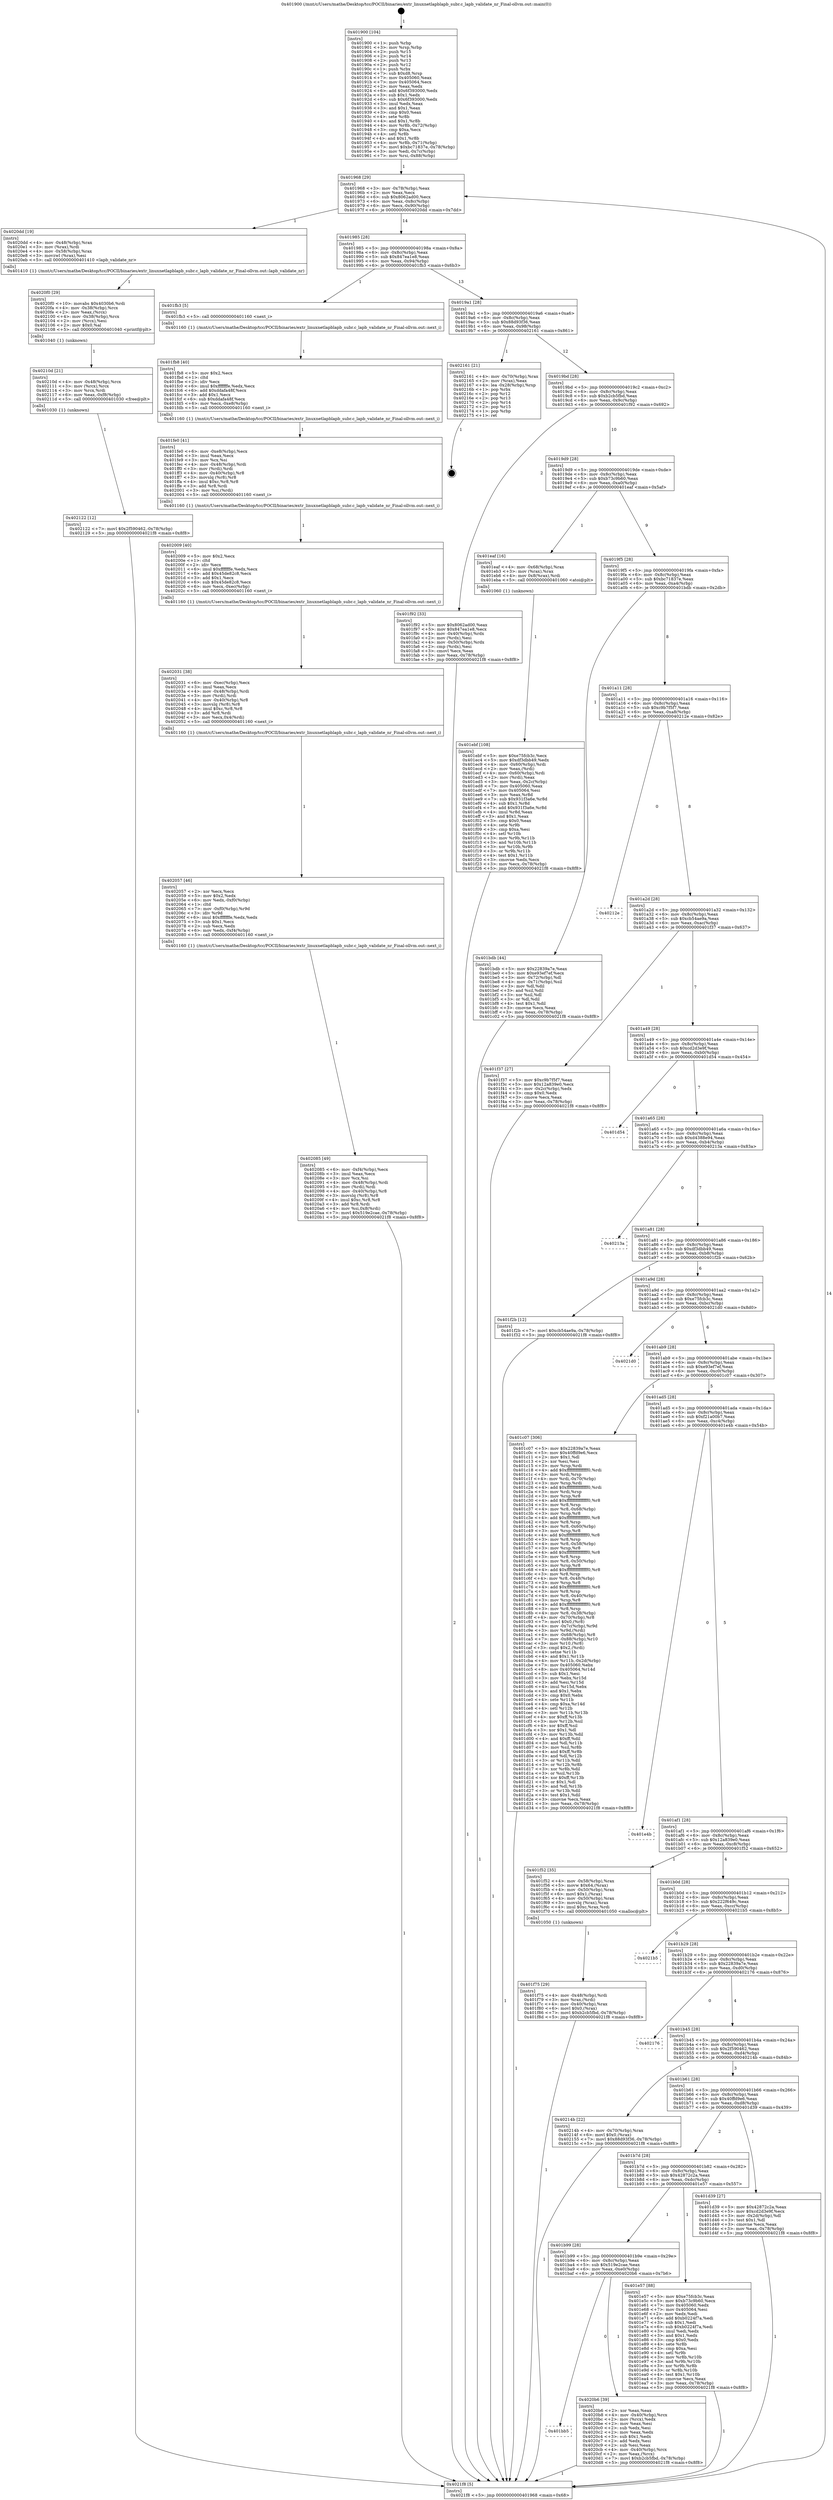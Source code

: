digraph "0x401900" {
  label = "0x401900 (/mnt/c/Users/mathe/Desktop/tcc/POCII/binaries/extr_linuxnetlapblapb_subr.c_lapb_validate_nr_Final-ollvm.out::main(0))"
  labelloc = "t"
  node[shape=record]

  Entry [label="",width=0.3,height=0.3,shape=circle,fillcolor=black,style=filled]
  "0x401968" [label="{
     0x401968 [29]\l
     | [instrs]\l
     &nbsp;&nbsp;0x401968 \<+3\>: mov -0x78(%rbp),%eax\l
     &nbsp;&nbsp;0x40196b \<+2\>: mov %eax,%ecx\l
     &nbsp;&nbsp;0x40196d \<+6\>: sub $0x8062ad00,%ecx\l
     &nbsp;&nbsp;0x401973 \<+6\>: mov %eax,-0x8c(%rbp)\l
     &nbsp;&nbsp;0x401979 \<+6\>: mov %ecx,-0x90(%rbp)\l
     &nbsp;&nbsp;0x40197f \<+6\>: je 00000000004020dd \<main+0x7dd\>\l
  }"]
  "0x4020dd" [label="{
     0x4020dd [19]\l
     | [instrs]\l
     &nbsp;&nbsp;0x4020dd \<+4\>: mov -0x48(%rbp),%rax\l
     &nbsp;&nbsp;0x4020e1 \<+3\>: mov (%rax),%rdi\l
     &nbsp;&nbsp;0x4020e4 \<+4\>: mov -0x58(%rbp),%rax\l
     &nbsp;&nbsp;0x4020e8 \<+3\>: movzwl (%rax),%esi\l
     &nbsp;&nbsp;0x4020eb \<+5\>: call 0000000000401410 \<lapb_validate_nr\>\l
     | [calls]\l
     &nbsp;&nbsp;0x401410 \{1\} (/mnt/c/Users/mathe/Desktop/tcc/POCII/binaries/extr_linuxnetlapblapb_subr.c_lapb_validate_nr_Final-ollvm.out::lapb_validate_nr)\l
  }"]
  "0x401985" [label="{
     0x401985 [28]\l
     | [instrs]\l
     &nbsp;&nbsp;0x401985 \<+5\>: jmp 000000000040198a \<main+0x8a\>\l
     &nbsp;&nbsp;0x40198a \<+6\>: mov -0x8c(%rbp),%eax\l
     &nbsp;&nbsp;0x401990 \<+5\>: sub $0x847ea1e8,%eax\l
     &nbsp;&nbsp;0x401995 \<+6\>: mov %eax,-0x94(%rbp)\l
     &nbsp;&nbsp;0x40199b \<+6\>: je 0000000000401fb3 \<main+0x6b3\>\l
  }"]
  Exit [label="",width=0.3,height=0.3,shape=circle,fillcolor=black,style=filled,peripheries=2]
  "0x401fb3" [label="{
     0x401fb3 [5]\l
     | [instrs]\l
     &nbsp;&nbsp;0x401fb3 \<+5\>: call 0000000000401160 \<next_i\>\l
     | [calls]\l
     &nbsp;&nbsp;0x401160 \{1\} (/mnt/c/Users/mathe/Desktop/tcc/POCII/binaries/extr_linuxnetlapblapb_subr.c_lapb_validate_nr_Final-ollvm.out::next_i)\l
  }"]
  "0x4019a1" [label="{
     0x4019a1 [28]\l
     | [instrs]\l
     &nbsp;&nbsp;0x4019a1 \<+5\>: jmp 00000000004019a6 \<main+0xa6\>\l
     &nbsp;&nbsp;0x4019a6 \<+6\>: mov -0x8c(%rbp),%eax\l
     &nbsp;&nbsp;0x4019ac \<+5\>: sub $0x88d93f36,%eax\l
     &nbsp;&nbsp;0x4019b1 \<+6\>: mov %eax,-0x98(%rbp)\l
     &nbsp;&nbsp;0x4019b7 \<+6\>: je 0000000000402161 \<main+0x861\>\l
  }"]
  "0x402122" [label="{
     0x402122 [12]\l
     | [instrs]\l
     &nbsp;&nbsp;0x402122 \<+7\>: movl $0x2f590462,-0x78(%rbp)\l
     &nbsp;&nbsp;0x402129 \<+5\>: jmp 00000000004021f8 \<main+0x8f8\>\l
  }"]
  "0x402161" [label="{
     0x402161 [21]\l
     | [instrs]\l
     &nbsp;&nbsp;0x402161 \<+4\>: mov -0x70(%rbp),%rax\l
     &nbsp;&nbsp;0x402165 \<+2\>: mov (%rax),%eax\l
     &nbsp;&nbsp;0x402167 \<+4\>: lea -0x28(%rbp),%rsp\l
     &nbsp;&nbsp;0x40216b \<+1\>: pop %rbx\l
     &nbsp;&nbsp;0x40216c \<+2\>: pop %r12\l
     &nbsp;&nbsp;0x40216e \<+2\>: pop %r13\l
     &nbsp;&nbsp;0x402170 \<+2\>: pop %r14\l
     &nbsp;&nbsp;0x402172 \<+2\>: pop %r15\l
     &nbsp;&nbsp;0x402174 \<+1\>: pop %rbp\l
     &nbsp;&nbsp;0x402175 \<+1\>: ret\l
  }"]
  "0x4019bd" [label="{
     0x4019bd [28]\l
     | [instrs]\l
     &nbsp;&nbsp;0x4019bd \<+5\>: jmp 00000000004019c2 \<main+0xc2\>\l
     &nbsp;&nbsp;0x4019c2 \<+6\>: mov -0x8c(%rbp),%eax\l
     &nbsp;&nbsp;0x4019c8 \<+5\>: sub $0xb2cb5fbd,%eax\l
     &nbsp;&nbsp;0x4019cd \<+6\>: mov %eax,-0x9c(%rbp)\l
     &nbsp;&nbsp;0x4019d3 \<+6\>: je 0000000000401f92 \<main+0x692\>\l
  }"]
  "0x40210d" [label="{
     0x40210d [21]\l
     | [instrs]\l
     &nbsp;&nbsp;0x40210d \<+4\>: mov -0x48(%rbp),%rcx\l
     &nbsp;&nbsp;0x402111 \<+3\>: mov (%rcx),%rcx\l
     &nbsp;&nbsp;0x402114 \<+3\>: mov %rcx,%rdi\l
     &nbsp;&nbsp;0x402117 \<+6\>: mov %eax,-0xf8(%rbp)\l
     &nbsp;&nbsp;0x40211d \<+5\>: call 0000000000401030 \<free@plt\>\l
     | [calls]\l
     &nbsp;&nbsp;0x401030 \{1\} (unknown)\l
  }"]
  "0x401f92" [label="{
     0x401f92 [33]\l
     | [instrs]\l
     &nbsp;&nbsp;0x401f92 \<+5\>: mov $0x8062ad00,%eax\l
     &nbsp;&nbsp;0x401f97 \<+5\>: mov $0x847ea1e8,%ecx\l
     &nbsp;&nbsp;0x401f9c \<+4\>: mov -0x40(%rbp),%rdx\l
     &nbsp;&nbsp;0x401fa0 \<+2\>: mov (%rdx),%esi\l
     &nbsp;&nbsp;0x401fa2 \<+4\>: mov -0x50(%rbp),%rdx\l
     &nbsp;&nbsp;0x401fa6 \<+2\>: cmp (%rdx),%esi\l
     &nbsp;&nbsp;0x401fa8 \<+3\>: cmovl %ecx,%eax\l
     &nbsp;&nbsp;0x401fab \<+3\>: mov %eax,-0x78(%rbp)\l
     &nbsp;&nbsp;0x401fae \<+5\>: jmp 00000000004021f8 \<main+0x8f8\>\l
  }"]
  "0x4019d9" [label="{
     0x4019d9 [28]\l
     | [instrs]\l
     &nbsp;&nbsp;0x4019d9 \<+5\>: jmp 00000000004019de \<main+0xde\>\l
     &nbsp;&nbsp;0x4019de \<+6\>: mov -0x8c(%rbp),%eax\l
     &nbsp;&nbsp;0x4019e4 \<+5\>: sub $0xb73c9b60,%eax\l
     &nbsp;&nbsp;0x4019e9 \<+6\>: mov %eax,-0xa0(%rbp)\l
     &nbsp;&nbsp;0x4019ef \<+6\>: je 0000000000401eaf \<main+0x5af\>\l
  }"]
  "0x4020f0" [label="{
     0x4020f0 [29]\l
     | [instrs]\l
     &nbsp;&nbsp;0x4020f0 \<+10\>: movabs $0x4030b6,%rdi\l
     &nbsp;&nbsp;0x4020fa \<+4\>: mov -0x38(%rbp),%rcx\l
     &nbsp;&nbsp;0x4020fe \<+2\>: mov %eax,(%rcx)\l
     &nbsp;&nbsp;0x402100 \<+4\>: mov -0x38(%rbp),%rcx\l
     &nbsp;&nbsp;0x402104 \<+2\>: mov (%rcx),%esi\l
     &nbsp;&nbsp;0x402106 \<+2\>: mov $0x0,%al\l
     &nbsp;&nbsp;0x402108 \<+5\>: call 0000000000401040 \<printf@plt\>\l
     | [calls]\l
     &nbsp;&nbsp;0x401040 \{1\} (unknown)\l
  }"]
  "0x401eaf" [label="{
     0x401eaf [16]\l
     | [instrs]\l
     &nbsp;&nbsp;0x401eaf \<+4\>: mov -0x68(%rbp),%rax\l
     &nbsp;&nbsp;0x401eb3 \<+3\>: mov (%rax),%rax\l
     &nbsp;&nbsp;0x401eb6 \<+4\>: mov 0x8(%rax),%rdi\l
     &nbsp;&nbsp;0x401eba \<+5\>: call 0000000000401060 \<atoi@plt\>\l
     | [calls]\l
     &nbsp;&nbsp;0x401060 \{1\} (unknown)\l
  }"]
  "0x4019f5" [label="{
     0x4019f5 [28]\l
     | [instrs]\l
     &nbsp;&nbsp;0x4019f5 \<+5\>: jmp 00000000004019fa \<main+0xfa\>\l
     &nbsp;&nbsp;0x4019fa \<+6\>: mov -0x8c(%rbp),%eax\l
     &nbsp;&nbsp;0x401a00 \<+5\>: sub $0xbc71837e,%eax\l
     &nbsp;&nbsp;0x401a05 \<+6\>: mov %eax,-0xa4(%rbp)\l
     &nbsp;&nbsp;0x401a0b \<+6\>: je 0000000000401bdb \<main+0x2db\>\l
  }"]
  "0x401bb5" [label="{
     0x401bb5\l
  }", style=dashed]
  "0x401bdb" [label="{
     0x401bdb [44]\l
     | [instrs]\l
     &nbsp;&nbsp;0x401bdb \<+5\>: mov $0x22839a7e,%eax\l
     &nbsp;&nbsp;0x401be0 \<+5\>: mov $0xe93ef7ef,%ecx\l
     &nbsp;&nbsp;0x401be5 \<+3\>: mov -0x72(%rbp),%dl\l
     &nbsp;&nbsp;0x401be8 \<+4\>: mov -0x71(%rbp),%sil\l
     &nbsp;&nbsp;0x401bec \<+3\>: mov %dl,%dil\l
     &nbsp;&nbsp;0x401bef \<+3\>: and %sil,%dil\l
     &nbsp;&nbsp;0x401bf2 \<+3\>: xor %sil,%dl\l
     &nbsp;&nbsp;0x401bf5 \<+3\>: or %dl,%dil\l
     &nbsp;&nbsp;0x401bf8 \<+4\>: test $0x1,%dil\l
     &nbsp;&nbsp;0x401bfc \<+3\>: cmovne %ecx,%eax\l
     &nbsp;&nbsp;0x401bff \<+3\>: mov %eax,-0x78(%rbp)\l
     &nbsp;&nbsp;0x401c02 \<+5\>: jmp 00000000004021f8 \<main+0x8f8\>\l
  }"]
  "0x401a11" [label="{
     0x401a11 [28]\l
     | [instrs]\l
     &nbsp;&nbsp;0x401a11 \<+5\>: jmp 0000000000401a16 \<main+0x116\>\l
     &nbsp;&nbsp;0x401a16 \<+6\>: mov -0x8c(%rbp),%eax\l
     &nbsp;&nbsp;0x401a1c \<+5\>: sub $0xc9b7f5f7,%eax\l
     &nbsp;&nbsp;0x401a21 \<+6\>: mov %eax,-0xa8(%rbp)\l
     &nbsp;&nbsp;0x401a27 \<+6\>: je 000000000040212e \<main+0x82e\>\l
  }"]
  "0x4021f8" [label="{
     0x4021f8 [5]\l
     | [instrs]\l
     &nbsp;&nbsp;0x4021f8 \<+5\>: jmp 0000000000401968 \<main+0x68\>\l
  }"]
  "0x401900" [label="{
     0x401900 [104]\l
     | [instrs]\l
     &nbsp;&nbsp;0x401900 \<+1\>: push %rbp\l
     &nbsp;&nbsp;0x401901 \<+3\>: mov %rsp,%rbp\l
     &nbsp;&nbsp;0x401904 \<+2\>: push %r15\l
     &nbsp;&nbsp;0x401906 \<+2\>: push %r14\l
     &nbsp;&nbsp;0x401908 \<+2\>: push %r13\l
     &nbsp;&nbsp;0x40190a \<+2\>: push %r12\l
     &nbsp;&nbsp;0x40190c \<+1\>: push %rbx\l
     &nbsp;&nbsp;0x40190d \<+7\>: sub $0xd8,%rsp\l
     &nbsp;&nbsp;0x401914 \<+7\>: mov 0x405060,%eax\l
     &nbsp;&nbsp;0x40191b \<+7\>: mov 0x405064,%ecx\l
     &nbsp;&nbsp;0x401922 \<+2\>: mov %eax,%edx\l
     &nbsp;&nbsp;0x401924 \<+6\>: add $0x6f393000,%edx\l
     &nbsp;&nbsp;0x40192a \<+3\>: sub $0x1,%edx\l
     &nbsp;&nbsp;0x40192d \<+6\>: sub $0x6f393000,%edx\l
     &nbsp;&nbsp;0x401933 \<+3\>: imul %edx,%eax\l
     &nbsp;&nbsp;0x401936 \<+3\>: and $0x1,%eax\l
     &nbsp;&nbsp;0x401939 \<+3\>: cmp $0x0,%eax\l
     &nbsp;&nbsp;0x40193c \<+4\>: sete %r8b\l
     &nbsp;&nbsp;0x401940 \<+4\>: and $0x1,%r8b\l
     &nbsp;&nbsp;0x401944 \<+4\>: mov %r8b,-0x72(%rbp)\l
     &nbsp;&nbsp;0x401948 \<+3\>: cmp $0xa,%ecx\l
     &nbsp;&nbsp;0x40194b \<+4\>: setl %r8b\l
     &nbsp;&nbsp;0x40194f \<+4\>: and $0x1,%r8b\l
     &nbsp;&nbsp;0x401953 \<+4\>: mov %r8b,-0x71(%rbp)\l
     &nbsp;&nbsp;0x401957 \<+7\>: movl $0xbc71837e,-0x78(%rbp)\l
     &nbsp;&nbsp;0x40195e \<+3\>: mov %edi,-0x7c(%rbp)\l
     &nbsp;&nbsp;0x401961 \<+7\>: mov %rsi,-0x88(%rbp)\l
  }"]
  "0x4020b6" [label="{
     0x4020b6 [39]\l
     | [instrs]\l
     &nbsp;&nbsp;0x4020b6 \<+2\>: xor %eax,%eax\l
     &nbsp;&nbsp;0x4020b8 \<+4\>: mov -0x40(%rbp),%rcx\l
     &nbsp;&nbsp;0x4020bc \<+2\>: mov (%rcx),%edx\l
     &nbsp;&nbsp;0x4020be \<+2\>: mov %eax,%esi\l
     &nbsp;&nbsp;0x4020c0 \<+2\>: sub %edx,%esi\l
     &nbsp;&nbsp;0x4020c2 \<+2\>: mov %eax,%edx\l
     &nbsp;&nbsp;0x4020c4 \<+3\>: sub $0x1,%edx\l
     &nbsp;&nbsp;0x4020c7 \<+2\>: add %edx,%esi\l
     &nbsp;&nbsp;0x4020c9 \<+2\>: sub %esi,%eax\l
     &nbsp;&nbsp;0x4020cb \<+4\>: mov -0x40(%rbp),%rcx\l
     &nbsp;&nbsp;0x4020cf \<+2\>: mov %eax,(%rcx)\l
     &nbsp;&nbsp;0x4020d1 \<+7\>: movl $0xb2cb5fbd,-0x78(%rbp)\l
     &nbsp;&nbsp;0x4020d8 \<+5\>: jmp 00000000004021f8 \<main+0x8f8\>\l
  }"]
  "0x40212e" [label="{
     0x40212e\l
  }", style=dashed]
  "0x401a2d" [label="{
     0x401a2d [28]\l
     | [instrs]\l
     &nbsp;&nbsp;0x401a2d \<+5\>: jmp 0000000000401a32 \<main+0x132\>\l
     &nbsp;&nbsp;0x401a32 \<+6\>: mov -0x8c(%rbp),%eax\l
     &nbsp;&nbsp;0x401a38 \<+5\>: sub $0xcb54ae9a,%eax\l
     &nbsp;&nbsp;0x401a3d \<+6\>: mov %eax,-0xac(%rbp)\l
     &nbsp;&nbsp;0x401a43 \<+6\>: je 0000000000401f37 \<main+0x637\>\l
  }"]
  "0x402085" [label="{
     0x402085 [49]\l
     | [instrs]\l
     &nbsp;&nbsp;0x402085 \<+6\>: mov -0xf4(%rbp),%ecx\l
     &nbsp;&nbsp;0x40208b \<+3\>: imul %eax,%ecx\l
     &nbsp;&nbsp;0x40208e \<+3\>: mov %cx,%si\l
     &nbsp;&nbsp;0x402091 \<+4\>: mov -0x48(%rbp),%rdi\l
     &nbsp;&nbsp;0x402095 \<+3\>: mov (%rdi),%rdi\l
     &nbsp;&nbsp;0x402098 \<+4\>: mov -0x40(%rbp),%r8\l
     &nbsp;&nbsp;0x40209c \<+3\>: movslq (%r8),%r8\l
     &nbsp;&nbsp;0x40209f \<+4\>: imul $0xc,%r8,%r8\l
     &nbsp;&nbsp;0x4020a3 \<+3\>: add %r8,%rdi\l
     &nbsp;&nbsp;0x4020a6 \<+4\>: mov %si,0x8(%rdi)\l
     &nbsp;&nbsp;0x4020aa \<+7\>: movl $0x519e2cae,-0x78(%rbp)\l
     &nbsp;&nbsp;0x4020b1 \<+5\>: jmp 00000000004021f8 \<main+0x8f8\>\l
  }"]
  "0x401f37" [label="{
     0x401f37 [27]\l
     | [instrs]\l
     &nbsp;&nbsp;0x401f37 \<+5\>: mov $0xc9b7f5f7,%eax\l
     &nbsp;&nbsp;0x401f3c \<+5\>: mov $0x12a839e0,%ecx\l
     &nbsp;&nbsp;0x401f41 \<+3\>: mov -0x2c(%rbp),%edx\l
     &nbsp;&nbsp;0x401f44 \<+3\>: cmp $0x0,%edx\l
     &nbsp;&nbsp;0x401f47 \<+3\>: cmove %ecx,%eax\l
     &nbsp;&nbsp;0x401f4a \<+3\>: mov %eax,-0x78(%rbp)\l
     &nbsp;&nbsp;0x401f4d \<+5\>: jmp 00000000004021f8 \<main+0x8f8\>\l
  }"]
  "0x401a49" [label="{
     0x401a49 [28]\l
     | [instrs]\l
     &nbsp;&nbsp;0x401a49 \<+5\>: jmp 0000000000401a4e \<main+0x14e\>\l
     &nbsp;&nbsp;0x401a4e \<+6\>: mov -0x8c(%rbp),%eax\l
     &nbsp;&nbsp;0x401a54 \<+5\>: sub $0xcd2d3e9f,%eax\l
     &nbsp;&nbsp;0x401a59 \<+6\>: mov %eax,-0xb0(%rbp)\l
     &nbsp;&nbsp;0x401a5f \<+6\>: je 0000000000401d54 \<main+0x454\>\l
  }"]
  "0x402057" [label="{
     0x402057 [46]\l
     | [instrs]\l
     &nbsp;&nbsp;0x402057 \<+2\>: xor %ecx,%ecx\l
     &nbsp;&nbsp;0x402059 \<+5\>: mov $0x2,%edx\l
     &nbsp;&nbsp;0x40205e \<+6\>: mov %edx,-0xf0(%rbp)\l
     &nbsp;&nbsp;0x402064 \<+1\>: cltd\l
     &nbsp;&nbsp;0x402065 \<+7\>: mov -0xf0(%rbp),%r9d\l
     &nbsp;&nbsp;0x40206c \<+3\>: idiv %r9d\l
     &nbsp;&nbsp;0x40206f \<+6\>: imul $0xfffffffe,%edx,%edx\l
     &nbsp;&nbsp;0x402075 \<+3\>: sub $0x1,%ecx\l
     &nbsp;&nbsp;0x402078 \<+2\>: sub %ecx,%edx\l
     &nbsp;&nbsp;0x40207a \<+6\>: mov %edx,-0xf4(%rbp)\l
     &nbsp;&nbsp;0x402080 \<+5\>: call 0000000000401160 \<next_i\>\l
     | [calls]\l
     &nbsp;&nbsp;0x401160 \{1\} (/mnt/c/Users/mathe/Desktop/tcc/POCII/binaries/extr_linuxnetlapblapb_subr.c_lapb_validate_nr_Final-ollvm.out::next_i)\l
  }"]
  "0x401d54" [label="{
     0x401d54\l
  }", style=dashed]
  "0x401a65" [label="{
     0x401a65 [28]\l
     | [instrs]\l
     &nbsp;&nbsp;0x401a65 \<+5\>: jmp 0000000000401a6a \<main+0x16a\>\l
     &nbsp;&nbsp;0x401a6a \<+6\>: mov -0x8c(%rbp),%eax\l
     &nbsp;&nbsp;0x401a70 \<+5\>: sub $0xd4388e94,%eax\l
     &nbsp;&nbsp;0x401a75 \<+6\>: mov %eax,-0xb4(%rbp)\l
     &nbsp;&nbsp;0x401a7b \<+6\>: je 000000000040213a \<main+0x83a\>\l
  }"]
  "0x402031" [label="{
     0x402031 [38]\l
     | [instrs]\l
     &nbsp;&nbsp;0x402031 \<+6\>: mov -0xec(%rbp),%ecx\l
     &nbsp;&nbsp;0x402037 \<+3\>: imul %eax,%ecx\l
     &nbsp;&nbsp;0x40203a \<+4\>: mov -0x48(%rbp),%rdi\l
     &nbsp;&nbsp;0x40203e \<+3\>: mov (%rdi),%rdi\l
     &nbsp;&nbsp;0x402041 \<+4\>: mov -0x40(%rbp),%r8\l
     &nbsp;&nbsp;0x402045 \<+3\>: movslq (%r8),%r8\l
     &nbsp;&nbsp;0x402048 \<+4\>: imul $0xc,%r8,%r8\l
     &nbsp;&nbsp;0x40204c \<+3\>: add %r8,%rdi\l
     &nbsp;&nbsp;0x40204f \<+3\>: mov %ecx,0x4(%rdi)\l
     &nbsp;&nbsp;0x402052 \<+5\>: call 0000000000401160 \<next_i\>\l
     | [calls]\l
     &nbsp;&nbsp;0x401160 \{1\} (/mnt/c/Users/mathe/Desktop/tcc/POCII/binaries/extr_linuxnetlapblapb_subr.c_lapb_validate_nr_Final-ollvm.out::next_i)\l
  }"]
  "0x40213a" [label="{
     0x40213a\l
  }", style=dashed]
  "0x401a81" [label="{
     0x401a81 [28]\l
     | [instrs]\l
     &nbsp;&nbsp;0x401a81 \<+5\>: jmp 0000000000401a86 \<main+0x186\>\l
     &nbsp;&nbsp;0x401a86 \<+6\>: mov -0x8c(%rbp),%eax\l
     &nbsp;&nbsp;0x401a8c \<+5\>: sub $0xdf3dbb49,%eax\l
     &nbsp;&nbsp;0x401a91 \<+6\>: mov %eax,-0xb8(%rbp)\l
     &nbsp;&nbsp;0x401a97 \<+6\>: je 0000000000401f2b \<main+0x62b\>\l
  }"]
  "0x402009" [label="{
     0x402009 [40]\l
     | [instrs]\l
     &nbsp;&nbsp;0x402009 \<+5\>: mov $0x2,%ecx\l
     &nbsp;&nbsp;0x40200e \<+1\>: cltd\l
     &nbsp;&nbsp;0x40200f \<+2\>: idiv %ecx\l
     &nbsp;&nbsp;0x402011 \<+6\>: imul $0xfffffffe,%edx,%ecx\l
     &nbsp;&nbsp;0x402017 \<+6\>: add $0x45de82c8,%ecx\l
     &nbsp;&nbsp;0x40201d \<+3\>: add $0x1,%ecx\l
     &nbsp;&nbsp;0x402020 \<+6\>: sub $0x45de82c8,%ecx\l
     &nbsp;&nbsp;0x402026 \<+6\>: mov %ecx,-0xec(%rbp)\l
     &nbsp;&nbsp;0x40202c \<+5\>: call 0000000000401160 \<next_i\>\l
     | [calls]\l
     &nbsp;&nbsp;0x401160 \{1\} (/mnt/c/Users/mathe/Desktop/tcc/POCII/binaries/extr_linuxnetlapblapb_subr.c_lapb_validate_nr_Final-ollvm.out::next_i)\l
  }"]
  "0x401f2b" [label="{
     0x401f2b [12]\l
     | [instrs]\l
     &nbsp;&nbsp;0x401f2b \<+7\>: movl $0xcb54ae9a,-0x78(%rbp)\l
     &nbsp;&nbsp;0x401f32 \<+5\>: jmp 00000000004021f8 \<main+0x8f8\>\l
  }"]
  "0x401a9d" [label="{
     0x401a9d [28]\l
     | [instrs]\l
     &nbsp;&nbsp;0x401a9d \<+5\>: jmp 0000000000401aa2 \<main+0x1a2\>\l
     &nbsp;&nbsp;0x401aa2 \<+6\>: mov -0x8c(%rbp),%eax\l
     &nbsp;&nbsp;0x401aa8 \<+5\>: sub $0xe75fcb3c,%eax\l
     &nbsp;&nbsp;0x401aad \<+6\>: mov %eax,-0xbc(%rbp)\l
     &nbsp;&nbsp;0x401ab3 \<+6\>: je 00000000004021d0 \<main+0x8d0\>\l
  }"]
  "0x401fe0" [label="{
     0x401fe0 [41]\l
     | [instrs]\l
     &nbsp;&nbsp;0x401fe0 \<+6\>: mov -0xe8(%rbp),%ecx\l
     &nbsp;&nbsp;0x401fe6 \<+3\>: imul %eax,%ecx\l
     &nbsp;&nbsp;0x401fe9 \<+3\>: mov %cx,%si\l
     &nbsp;&nbsp;0x401fec \<+4\>: mov -0x48(%rbp),%rdi\l
     &nbsp;&nbsp;0x401ff0 \<+3\>: mov (%rdi),%rdi\l
     &nbsp;&nbsp;0x401ff3 \<+4\>: mov -0x40(%rbp),%r8\l
     &nbsp;&nbsp;0x401ff7 \<+3\>: movslq (%r8),%r8\l
     &nbsp;&nbsp;0x401ffa \<+4\>: imul $0xc,%r8,%r8\l
     &nbsp;&nbsp;0x401ffe \<+3\>: add %r8,%rdi\l
     &nbsp;&nbsp;0x402001 \<+3\>: mov %si,(%rdi)\l
     &nbsp;&nbsp;0x402004 \<+5\>: call 0000000000401160 \<next_i\>\l
     | [calls]\l
     &nbsp;&nbsp;0x401160 \{1\} (/mnt/c/Users/mathe/Desktop/tcc/POCII/binaries/extr_linuxnetlapblapb_subr.c_lapb_validate_nr_Final-ollvm.out::next_i)\l
  }"]
  "0x4021d0" [label="{
     0x4021d0\l
  }", style=dashed]
  "0x401ab9" [label="{
     0x401ab9 [28]\l
     | [instrs]\l
     &nbsp;&nbsp;0x401ab9 \<+5\>: jmp 0000000000401abe \<main+0x1be\>\l
     &nbsp;&nbsp;0x401abe \<+6\>: mov -0x8c(%rbp),%eax\l
     &nbsp;&nbsp;0x401ac4 \<+5\>: sub $0xe93ef7ef,%eax\l
     &nbsp;&nbsp;0x401ac9 \<+6\>: mov %eax,-0xc0(%rbp)\l
     &nbsp;&nbsp;0x401acf \<+6\>: je 0000000000401c07 \<main+0x307\>\l
  }"]
  "0x401fb8" [label="{
     0x401fb8 [40]\l
     | [instrs]\l
     &nbsp;&nbsp;0x401fb8 \<+5\>: mov $0x2,%ecx\l
     &nbsp;&nbsp;0x401fbd \<+1\>: cltd\l
     &nbsp;&nbsp;0x401fbe \<+2\>: idiv %ecx\l
     &nbsp;&nbsp;0x401fc0 \<+6\>: imul $0xfffffffe,%edx,%ecx\l
     &nbsp;&nbsp;0x401fc6 \<+6\>: add $0xddafa48f,%ecx\l
     &nbsp;&nbsp;0x401fcc \<+3\>: add $0x1,%ecx\l
     &nbsp;&nbsp;0x401fcf \<+6\>: sub $0xddafa48f,%ecx\l
     &nbsp;&nbsp;0x401fd5 \<+6\>: mov %ecx,-0xe8(%rbp)\l
     &nbsp;&nbsp;0x401fdb \<+5\>: call 0000000000401160 \<next_i\>\l
     | [calls]\l
     &nbsp;&nbsp;0x401160 \{1\} (/mnt/c/Users/mathe/Desktop/tcc/POCII/binaries/extr_linuxnetlapblapb_subr.c_lapb_validate_nr_Final-ollvm.out::next_i)\l
  }"]
  "0x401c07" [label="{
     0x401c07 [306]\l
     | [instrs]\l
     &nbsp;&nbsp;0x401c07 \<+5\>: mov $0x22839a7e,%eax\l
     &nbsp;&nbsp;0x401c0c \<+5\>: mov $0x40ffd9e6,%ecx\l
     &nbsp;&nbsp;0x401c11 \<+2\>: mov $0x1,%dl\l
     &nbsp;&nbsp;0x401c13 \<+2\>: xor %esi,%esi\l
     &nbsp;&nbsp;0x401c15 \<+3\>: mov %rsp,%rdi\l
     &nbsp;&nbsp;0x401c18 \<+4\>: add $0xfffffffffffffff0,%rdi\l
     &nbsp;&nbsp;0x401c1c \<+3\>: mov %rdi,%rsp\l
     &nbsp;&nbsp;0x401c1f \<+4\>: mov %rdi,-0x70(%rbp)\l
     &nbsp;&nbsp;0x401c23 \<+3\>: mov %rsp,%rdi\l
     &nbsp;&nbsp;0x401c26 \<+4\>: add $0xfffffffffffffff0,%rdi\l
     &nbsp;&nbsp;0x401c2a \<+3\>: mov %rdi,%rsp\l
     &nbsp;&nbsp;0x401c2d \<+3\>: mov %rsp,%r8\l
     &nbsp;&nbsp;0x401c30 \<+4\>: add $0xfffffffffffffff0,%r8\l
     &nbsp;&nbsp;0x401c34 \<+3\>: mov %r8,%rsp\l
     &nbsp;&nbsp;0x401c37 \<+4\>: mov %r8,-0x68(%rbp)\l
     &nbsp;&nbsp;0x401c3b \<+3\>: mov %rsp,%r8\l
     &nbsp;&nbsp;0x401c3e \<+4\>: add $0xfffffffffffffff0,%r8\l
     &nbsp;&nbsp;0x401c42 \<+3\>: mov %r8,%rsp\l
     &nbsp;&nbsp;0x401c45 \<+4\>: mov %r8,-0x60(%rbp)\l
     &nbsp;&nbsp;0x401c49 \<+3\>: mov %rsp,%r8\l
     &nbsp;&nbsp;0x401c4c \<+4\>: add $0xfffffffffffffff0,%r8\l
     &nbsp;&nbsp;0x401c50 \<+3\>: mov %r8,%rsp\l
     &nbsp;&nbsp;0x401c53 \<+4\>: mov %r8,-0x58(%rbp)\l
     &nbsp;&nbsp;0x401c57 \<+3\>: mov %rsp,%r8\l
     &nbsp;&nbsp;0x401c5a \<+4\>: add $0xfffffffffffffff0,%r8\l
     &nbsp;&nbsp;0x401c5e \<+3\>: mov %r8,%rsp\l
     &nbsp;&nbsp;0x401c61 \<+4\>: mov %r8,-0x50(%rbp)\l
     &nbsp;&nbsp;0x401c65 \<+3\>: mov %rsp,%r8\l
     &nbsp;&nbsp;0x401c68 \<+4\>: add $0xfffffffffffffff0,%r8\l
     &nbsp;&nbsp;0x401c6c \<+3\>: mov %r8,%rsp\l
     &nbsp;&nbsp;0x401c6f \<+4\>: mov %r8,-0x48(%rbp)\l
     &nbsp;&nbsp;0x401c73 \<+3\>: mov %rsp,%r8\l
     &nbsp;&nbsp;0x401c76 \<+4\>: add $0xfffffffffffffff0,%r8\l
     &nbsp;&nbsp;0x401c7a \<+3\>: mov %r8,%rsp\l
     &nbsp;&nbsp;0x401c7d \<+4\>: mov %r8,-0x40(%rbp)\l
     &nbsp;&nbsp;0x401c81 \<+3\>: mov %rsp,%r8\l
     &nbsp;&nbsp;0x401c84 \<+4\>: add $0xfffffffffffffff0,%r8\l
     &nbsp;&nbsp;0x401c88 \<+3\>: mov %r8,%rsp\l
     &nbsp;&nbsp;0x401c8b \<+4\>: mov %r8,-0x38(%rbp)\l
     &nbsp;&nbsp;0x401c8f \<+4\>: mov -0x70(%rbp),%r8\l
     &nbsp;&nbsp;0x401c93 \<+7\>: movl $0x0,(%r8)\l
     &nbsp;&nbsp;0x401c9a \<+4\>: mov -0x7c(%rbp),%r9d\l
     &nbsp;&nbsp;0x401c9e \<+3\>: mov %r9d,(%rdi)\l
     &nbsp;&nbsp;0x401ca1 \<+4\>: mov -0x68(%rbp),%r8\l
     &nbsp;&nbsp;0x401ca5 \<+7\>: mov -0x88(%rbp),%r10\l
     &nbsp;&nbsp;0x401cac \<+3\>: mov %r10,(%r8)\l
     &nbsp;&nbsp;0x401caf \<+3\>: cmpl $0x2,(%rdi)\l
     &nbsp;&nbsp;0x401cb2 \<+4\>: setne %r11b\l
     &nbsp;&nbsp;0x401cb6 \<+4\>: and $0x1,%r11b\l
     &nbsp;&nbsp;0x401cba \<+4\>: mov %r11b,-0x2d(%rbp)\l
     &nbsp;&nbsp;0x401cbe \<+7\>: mov 0x405060,%ebx\l
     &nbsp;&nbsp;0x401cc5 \<+8\>: mov 0x405064,%r14d\l
     &nbsp;&nbsp;0x401ccd \<+3\>: sub $0x1,%esi\l
     &nbsp;&nbsp;0x401cd0 \<+3\>: mov %ebx,%r15d\l
     &nbsp;&nbsp;0x401cd3 \<+3\>: add %esi,%r15d\l
     &nbsp;&nbsp;0x401cd6 \<+4\>: imul %r15d,%ebx\l
     &nbsp;&nbsp;0x401cda \<+3\>: and $0x1,%ebx\l
     &nbsp;&nbsp;0x401cdd \<+3\>: cmp $0x0,%ebx\l
     &nbsp;&nbsp;0x401ce0 \<+4\>: sete %r11b\l
     &nbsp;&nbsp;0x401ce4 \<+4\>: cmp $0xa,%r14d\l
     &nbsp;&nbsp;0x401ce8 \<+4\>: setl %r12b\l
     &nbsp;&nbsp;0x401cec \<+3\>: mov %r11b,%r13b\l
     &nbsp;&nbsp;0x401cef \<+4\>: xor $0xff,%r13b\l
     &nbsp;&nbsp;0x401cf3 \<+3\>: mov %r12b,%sil\l
     &nbsp;&nbsp;0x401cf6 \<+4\>: xor $0xff,%sil\l
     &nbsp;&nbsp;0x401cfa \<+3\>: xor $0x1,%dl\l
     &nbsp;&nbsp;0x401cfd \<+3\>: mov %r13b,%dil\l
     &nbsp;&nbsp;0x401d00 \<+4\>: and $0xff,%dil\l
     &nbsp;&nbsp;0x401d04 \<+3\>: and %dl,%r11b\l
     &nbsp;&nbsp;0x401d07 \<+3\>: mov %sil,%r8b\l
     &nbsp;&nbsp;0x401d0a \<+4\>: and $0xff,%r8b\l
     &nbsp;&nbsp;0x401d0e \<+3\>: and %dl,%r12b\l
     &nbsp;&nbsp;0x401d11 \<+3\>: or %r11b,%dil\l
     &nbsp;&nbsp;0x401d14 \<+3\>: or %r12b,%r8b\l
     &nbsp;&nbsp;0x401d17 \<+3\>: xor %r8b,%dil\l
     &nbsp;&nbsp;0x401d1a \<+3\>: or %sil,%r13b\l
     &nbsp;&nbsp;0x401d1d \<+4\>: xor $0xff,%r13b\l
     &nbsp;&nbsp;0x401d21 \<+3\>: or $0x1,%dl\l
     &nbsp;&nbsp;0x401d24 \<+3\>: and %dl,%r13b\l
     &nbsp;&nbsp;0x401d27 \<+3\>: or %r13b,%dil\l
     &nbsp;&nbsp;0x401d2a \<+4\>: test $0x1,%dil\l
     &nbsp;&nbsp;0x401d2e \<+3\>: cmovne %ecx,%eax\l
     &nbsp;&nbsp;0x401d31 \<+3\>: mov %eax,-0x78(%rbp)\l
     &nbsp;&nbsp;0x401d34 \<+5\>: jmp 00000000004021f8 \<main+0x8f8\>\l
  }"]
  "0x401ad5" [label="{
     0x401ad5 [28]\l
     | [instrs]\l
     &nbsp;&nbsp;0x401ad5 \<+5\>: jmp 0000000000401ada \<main+0x1da\>\l
     &nbsp;&nbsp;0x401ada \<+6\>: mov -0x8c(%rbp),%eax\l
     &nbsp;&nbsp;0x401ae0 \<+5\>: sub $0xf21a00b7,%eax\l
     &nbsp;&nbsp;0x401ae5 \<+6\>: mov %eax,-0xc4(%rbp)\l
     &nbsp;&nbsp;0x401aeb \<+6\>: je 0000000000401e4b \<main+0x54b\>\l
  }"]
  "0x401f75" [label="{
     0x401f75 [29]\l
     | [instrs]\l
     &nbsp;&nbsp;0x401f75 \<+4\>: mov -0x48(%rbp),%rdi\l
     &nbsp;&nbsp;0x401f79 \<+3\>: mov %rax,(%rdi)\l
     &nbsp;&nbsp;0x401f7c \<+4\>: mov -0x40(%rbp),%rax\l
     &nbsp;&nbsp;0x401f80 \<+6\>: movl $0x0,(%rax)\l
     &nbsp;&nbsp;0x401f86 \<+7\>: movl $0xb2cb5fbd,-0x78(%rbp)\l
     &nbsp;&nbsp;0x401f8d \<+5\>: jmp 00000000004021f8 \<main+0x8f8\>\l
  }"]
  "0x401ebf" [label="{
     0x401ebf [108]\l
     | [instrs]\l
     &nbsp;&nbsp;0x401ebf \<+5\>: mov $0xe75fcb3c,%ecx\l
     &nbsp;&nbsp;0x401ec4 \<+5\>: mov $0xdf3dbb49,%edx\l
     &nbsp;&nbsp;0x401ec9 \<+4\>: mov -0x60(%rbp),%rdi\l
     &nbsp;&nbsp;0x401ecd \<+2\>: mov %eax,(%rdi)\l
     &nbsp;&nbsp;0x401ecf \<+4\>: mov -0x60(%rbp),%rdi\l
     &nbsp;&nbsp;0x401ed3 \<+2\>: mov (%rdi),%eax\l
     &nbsp;&nbsp;0x401ed5 \<+3\>: mov %eax,-0x2c(%rbp)\l
     &nbsp;&nbsp;0x401ed8 \<+7\>: mov 0x405060,%eax\l
     &nbsp;&nbsp;0x401edf \<+7\>: mov 0x405064,%esi\l
     &nbsp;&nbsp;0x401ee6 \<+3\>: mov %eax,%r8d\l
     &nbsp;&nbsp;0x401ee9 \<+7\>: sub $0x931f3a6e,%r8d\l
     &nbsp;&nbsp;0x401ef0 \<+4\>: sub $0x1,%r8d\l
     &nbsp;&nbsp;0x401ef4 \<+7\>: add $0x931f3a6e,%r8d\l
     &nbsp;&nbsp;0x401efb \<+4\>: imul %r8d,%eax\l
     &nbsp;&nbsp;0x401eff \<+3\>: and $0x1,%eax\l
     &nbsp;&nbsp;0x401f02 \<+3\>: cmp $0x0,%eax\l
     &nbsp;&nbsp;0x401f05 \<+4\>: sete %r9b\l
     &nbsp;&nbsp;0x401f09 \<+3\>: cmp $0xa,%esi\l
     &nbsp;&nbsp;0x401f0c \<+4\>: setl %r10b\l
     &nbsp;&nbsp;0x401f10 \<+3\>: mov %r9b,%r11b\l
     &nbsp;&nbsp;0x401f13 \<+3\>: and %r10b,%r11b\l
     &nbsp;&nbsp;0x401f16 \<+3\>: xor %r10b,%r9b\l
     &nbsp;&nbsp;0x401f19 \<+3\>: or %r9b,%r11b\l
     &nbsp;&nbsp;0x401f1c \<+4\>: test $0x1,%r11b\l
     &nbsp;&nbsp;0x401f20 \<+3\>: cmovne %edx,%ecx\l
     &nbsp;&nbsp;0x401f23 \<+3\>: mov %ecx,-0x78(%rbp)\l
     &nbsp;&nbsp;0x401f26 \<+5\>: jmp 00000000004021f8 \<main+0x8f8\>\l
  }"]
  "0x401e4b" [label="{
     0x401e4b\l
  }", style=dashed]
  "0x401af1" [label="{
     0x401af1 [28]\l
     | [instrs]\l
     &nbsp;&nbsp;0x401af1 \<+5\>: jmp 0000000000401af6 \<main+0x1f6\>\l
     &nbsp;&nbsp;0x401af6 \<+6\>: mov -0x8c(%rbp),%eax\l
     &nbsp;&nbsp;0x401afc \<+5\>: sub $0x12a839e0,%eax\l
     &nbsp;&nbsp;0x401b01 \<+6\>: mov %eax,-0xc8(%rbp)\l
     &nbsp;&nbsp;0x401b07 \<+6\>: je 0000000000401f52 \<main+0x652\>\l
  }"]
  "0x401b99" [label="{
     0x401b99 [28]\l
     | [instrs]\l
     &nbsp;&nbsp;0x401b99 \<+5\>: jmp 0000000000401b9e \<main+0x29e\>\l
     &nbsp;&nbsp;0x401b9e \<+6\>: mov -0x8c(%rbp),%eax\l
     &nbsp;&nbsp;0x401ba4 \<+5\>: sub $0x519e2cae,%eax\l
     &nbsp;&nbsp;0x401ba9 \<+6\>: mov %eax,-0xe0(%rbp)\l
     &nbsp;&nbsp;0x401baf \<+6\>: je 00000000004020b6 \<main+0x7b6\>\l
  }"]
  "0x401f52" [label="{
     0x401f52 [35]\l
     | [instrs]\l
     &nbsp;&nbsp;0x401f52 \<+4\>: mov -0x58(%rbp),%rax\l
     &nbsp;&nbsp;0x401f56 \<+5\>: movw $0x64,(%rax)\l
     &nbsp;&nbsp;0x401f5b \<+4\>: mov -0x50(%rbp),%rax\l
     &nbsp;&nbsp;0x401f5f \<+6\>: movl $0x1,(%rax)\l
     &nbsp;&nbsp;0x401f65 \<+4\>: mov -0x50(%rbp),%rax\l
     &nbsp;&nbsp;0x401f69 \<+3\>: movslq (%rax),%rax\l
     &nbsp;&nbsp;0x401f6c \<+4\>: imul $0xc,%rax,%rdi\l
     &nbsp;&nbsp;0x401f70 \<+5\>: call 0000000000401050 \<malloc@plt\>\l
     | [calls]\l
     &nbsp;&nbsp;0x401050 \{1\} (unknown)\l
  }"]
  "0x401b0d" [label="{
     0x401b0d [28]\l
     | [instrs]\l
     &nbsp;&nbsp;0x401b0d \<+5\>: jmp 0000000000401b12 \<main+0x212\>\l
     &nbsp;&nbsp;0x401b12 \<+6\>: mov -0x8c(%rbp),%eax\l
     &nbsp;&nbsp;0x401b18 \<+5\>: sub $0x222f649c,%eax\l
     &nbsp;&nbsp;0x401b1d \<+6\>: mov %eax,-0xcc(%rbp)\l
     &nbsp;&nbsp;0x401b23 \<+6\>: je 00000000004021b5 \<main+0x8b5\>\l
  }"]
  "0x401e57" [label="{
     0x401e57 [88]\l
     | [instrs]\l
     &nbsp;&nbsp;0x401e57 \<+5\>: mov $0xe75fcb3c,%eax\l
     &nbsp;&nbsp;0x401e5c \<+5\>: mov $0xb73c9b60,%ecx\l
     &nbsp;&nbsp;0x401e61 \<+7\>: mov 0x405060,%edx\l
     &nbsp;&nbsp;0x401e68 \<+7\>: mov 0x405064,%esi\l
     &nbsp;&nbsp;0x401e6f \<+2\>: mov %edx,%edi\l
     &nbsp;&nbsp;0x401e71 \<+6\>: add $0xb0224f7a,%edi\l
     &nbsp;&nbsp;0x401e77 \<+3\>: sub $0x1,%edi\l
     &nbsp;&nbsp;0x401e7a \<+6\>: sub $0xb0224f7a,%edi\l
     &nbsp;&nbsp;0x401e80 \<+3\>: imul %edi,%edx\l
     &nbsp;&nbsp;0x401e83 \<+3\>: and $0x1,%edx\l
     &nbsp;&nbsp;0x401e86 \<+3\>: cmp $0x0,%edx\l
     &nbsp;&nbsp;0x401e89 \<+4\>: sete %r8b\l
     &nbsp;&nbsp;0x401e8d \<+3\>: cmp $0xa,%esi\l
     &nbsp;&nbsp;0x401e90 \<+4\>: setl %r9b\l
     &nbsp;&nbsp;0x401e94 \<+3\>: mov %r8b,%r10b\l
     &nbsp;&nbsp;0x401e97 \<+3\>: and %r9b,%r10b\l
     &nbsp;&nbsp;0x401e9a \<+3\>: xor %r9b,%r8b\l
     &nbsp;&nbsp;0x401e9d \<+3\>: or %r8b,%r10b\l
     &nbsp;&nbsp;0x401ea0 \<+4\>: test $0x1,%r10b\l
     &nbsp;&nbsp;0x401ea4 \<+3\>: cmovne %ecx,%eax\l
     &nbsp;&nbsp;0x401ea7 \<+3\>: mov %eax,-0x78(%rbp)\l
     &nbsp;&nbsp;0x401eaa \<+5\>: jmp 00000000004021f8 \<main+0x8f8\>\l
  }"]
  "0x4021b5" [label="{
     0x4021b5\l
  }", style=dashed]
  "0x401b29" [label="{
     0x401b29 [28]\l
     | [instrs]\l
     &nbsp;&nbsp;0x401b29 \<+5\>: jmp 0000000000401b2e \<main+0x22e\>\l
     &nbsp;&nbsp;0x401b2e \<+6\>: mov -0x8c(%rbp),%eax\l
     &nbsp;&nbsp;0x401b34 \<+5\>: sub $0x22839a7e,%eax\l
     &nbsp;&nbsp;0x401b39 \<+6\>: mov %eax,-0xd0(%rbp)\l
     &nbsp;&nbsp;0x401b3f \<+6\>: je 0000000000402176 \<main+0x876\>\l
  }"]
  "0x401b7d" [label="{
     0x401b7d [28]\l
     | [instrs]\l
     &nbsp;&nbsp;0x401b7d \<+5\>: jmp 0000000000401b82 \<main+0x282\>\l
     &nbsp;&nbsp;0x401b82 \<+6\>: mov -0x8c(%rbp),%eax\l
     &nbsp;&nbsp;0x401b88 \<+5\>: sub $0x42872c2a,%eax\l
     &nbsp;&nbsp;0x401b8d \<+6\>: mov %eax,-0xdc(%rbp)\l
     &nbsp;&nbsp;0x401b93 \<+6\>: je 0000000000401e57 \<main+0x557\>\l
  }"]
  "0x402176" [label="{
     0x402176\l
  }", style=dashed]
  "0x401b45" [label="{
     0x401b45 [28]\l
     | [instrs]\l
     &nbsp;&nbsp;0x401b45 \<+5\>: jmp 0000000000401b4a \<main+0x24a\>\l
     &nbsp;&nbsp;0x401b4a \<+6\>: mov -0x8c(%rbp),%eax\l
     &nbsp;&nbsp;0x401b50 \<+5\>: sub $0x2f590462,%eax\l
     &nbsp;&nbsp;0x401b55 \<+6\>: mov %eax,-0xd4(%rbp)\l
     &nbsp;&nbsp;0x401b5b \<+6\>: je 000000000040214b \<main+0x84b\>\l
  }"]
  "0x401d39" [label="{
     0x401d39 [27]\l
     | [instrs]\l
     &nbsp;&nbsp;0x401d39 \<+5\>: mov $0x42872c2a,%eax\l
     &nbsp;&nbsp;0x401d3e \<+5\>: mov $0xcd2d3e9f,%ecx\l
     &nbsp;&nbsp;0x401d43 \<+3\>: mov -0x2d(%rbp),%dl\l
     &nbsp;&nbsp;0x401d46 \<+3\>: test $0x1,%dl\l
     &nbsp;&nbsp;0x401d49 \<+3\>: cmovne %ecx,%eax\l
     &nbsp;&nbsp;0x401d4c \<+3\>: mov %eax,-0x78(%rbp)\l
     &nbsp;&nbsp;0x401d4f \<+5\>: jmp 00000000004021f8 \<main+0x8f8\>\l
  }"]
  "0x40214b" [label="{
     0x40214b [22]\l
     | [instrs]\l
     &nbsp;&nbsp;0x40214b \<+4\>: mov -0x70(%rbp),%rax\l
     &nbsp;&nbsp;0x40214f \<+6\>: movl $0x0,(%rax)\l
     &nbsp;&nbsp;0x402155 \<+7\>: movl $0x88d93f36,-0x78(%rbp)\l
     &nbsp;&nbsp;0x40215c \<+5\>: jmp 00000000004021f8 \<main+0x8f8\>\l
  }"]
  "0x401b61" [label="{
     0x401b61 [28]\l
     | [instrs]\l
     &nbsp;&nbsp;0x401b61 \<+5\>: jmp 0000000000401b66 \<main+0x266\>\l
     &nbsp;&nbsp;0x401b66 \<+6\>: mov -0x8c(%rbp),%eax\l
     &nbsp;&nbsp;0x401b6c \<+5\>: sub $0x40ffd9e6,%eax\l
     &nbsp;&nbsp;0x401b71 \<+6\>: mov %eax,-0xd8(%rbp)\l
     &nbsp;&nbsp;0x401b77 \<+6\>: je 0000000000401d39 \<main+0x439\>\l
  }"]
  Entry -> "0x401900" [label=" 1"]
  "0x401968" -> "0x4020dd" [label=" 1"]
  "0x401968" -> "0x401985" [label=" 14"]
  "0x402161" -> Exit [label=" 1"]
  "0x401985" -> "0x401fb3" [label=" 1"]
  "0x401985" -> "0x4019a1" [label=" 13"]
  "0x40214b" -> "0x4021f8" [label=" 1"]
  "0x4019a1" -> "0x402161" [label=" 1"]
  "0x4019a1" -> "0x4019bd" [label=" 12"]
  "0x402122" -> "0x4021f8" [label=" 1"]
  "0x4019bd" -> "0x401f92" [label=" 2"]
  "0x4019bd" -> "0x4019d9" [label=" 10"]
  "0x40210d" -> "0x402122" [label=" 1"]
  "0x4019d9" -> "0x401eaf" [label=" 1"]
  "0x4019d9" -> "0x4019f5" [label=" 9"]
  "0x4020f0" -> "0x40210d" [label=" 1"]
  "0x4019f5" -> "0x401bdb" [label=" 1"]
  "0x4019f5" -> "0x401a11" [label=" 8"]
  "0x401bdb" -> "0x4021f8" [label=" 1"]
  "0x401900" -> "0x401968" [label=" 1"]
  "0x4021f8" -> "0x401968" [label=" 14"]
  "0x4020dd" -> "0x4020f0" [label=" 1"]
  "0x401a11" -> "0x40212e" [label=" 0"]
  "0x401a11" -> "0x401a2d" [label=" 8"]
  "0x4020b6" -> "0x4021f8" [label=" 1"]
  "0x401a2d" -> "0x401f37" [label=" 1"]
  "0x401a2d" -> "0x401a49" [label=" 7"]
  "0x401b99" -> "0x4020b6" [label=" 1"]
  "0x401a49" -> "0x401d54" [label=" 0"]
  "0x401a49" -> "0x401a65" [label=" 7"]
  "0x401b99" -> "0x401bb5" [label=" 0"]
  "0x401a65" -> "0x40213a" [label=" 0"]
  "0x401a65" -> "0x401a81" [label=" 7"]
  "0x402085" -> "0x4021f8" [label=" 1"]
  "0x401a81" -> "0x401f2b" [label=" 1"]
  "0x401a81" -> "0x401a9d" [label=" 6"]
  "0x402057" -> "0x402085" [label=" 1"]
  "0x401a9d" -> "0x4021d0" [label=" 0"]
  "0x401a9d" -> "0x401ab9" [label=" 6"]
  "0x402031" -> "0x402057" [label=" 1"]
  "0x401ab9" -> "0x401c07" [label=" 1"]
  "0x401ab9" -> "0x401ad5" [label=" 5"]
  "0x402009" -> "0x402031" [label=" 1"]
  "0x401c07" -> "0x4021f8" [label=" 1"]
  "0x401fe0" -> "0x402009" [label=" 1"]
  "0x401ad5" -> "0x401e4b" [label=" 0"]
  "0x401ad5" -> "0x401af1" [label=" 5"]
  "0x401fb8" -> "0x401fe0" [label=" 1"]
  "0x401af1" -> "0x401f52" [label=" 1"]
  "0x401af1" -> "0x401b0d" [label=" 4"]
  "0x401fb3" -> "0x401fb8" [label=" 1"]
  "0x401b0d" -> "0x4021b5" [label=" 0"]
  "0x401b0d" -> "0x401b29" [label=" 4"]
  "0x401f92" -> "0x4021f8" [label=" 2"]
  "0x401b29" -> "0x402176" [label=" 0"]
  "0x401b29" -> "0x401b45" [label=" 4"]
  "0x401f52" -> "0x401f75" [label=" 1"]
  "0x401b45" -> "0x40214b" [label=" 1"]
  "0x401b45" -> "0x401b61" [label=" 3"]
  "0x401f37" -> "0x4021f8" [label=" 1"]
  "0x401b61" -> "0x401d39" [label=" 1"]
  "0x401b61" -> "0x401b7d" [label=" 2"]
  "0x401d39" -> "0x4021f8" [label=" 1"]
  "0x401f75" -> "0x4021f8" [label=" 1"]
  "0x401b7d" -> "0x401e57" [label=" 1"]
  "0x401b7d" -> "0x401b99" [label=" 1"]
  "0x401e57" -> "0x4021f8" [label=" 1"]
  "0x401eaf" -> "0x401ebf" [label=" 1"]
  "0x401ebf" -> "0x4021f8" [label=" 1"]
  "0x401f2b" -> "0x4021f8" [label=" 1"]
}
